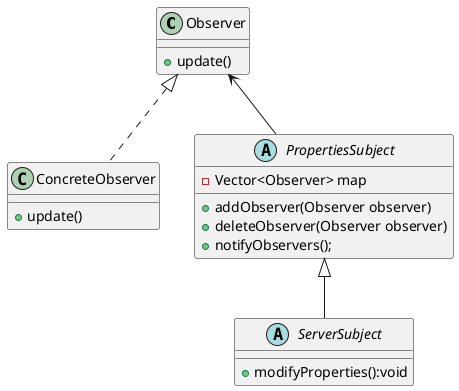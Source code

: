 @startuml


Observer <|.. ConcreteObserver
Observer <-- PropertiesSubject
PropertiesSubject <|-- ServerSubject
class Observer{
    +update()
}

class ConcreteObserver{
    +update()
}

abstract class PropertiesSubject{
    -Vector<Observer> map
    +addObserver(Observer observer)
    +deleteObserver(Observer observer)
    +notifyObservers();
}

abstract class ServerSubject{
   +modifyProperties():void
}

@enduml